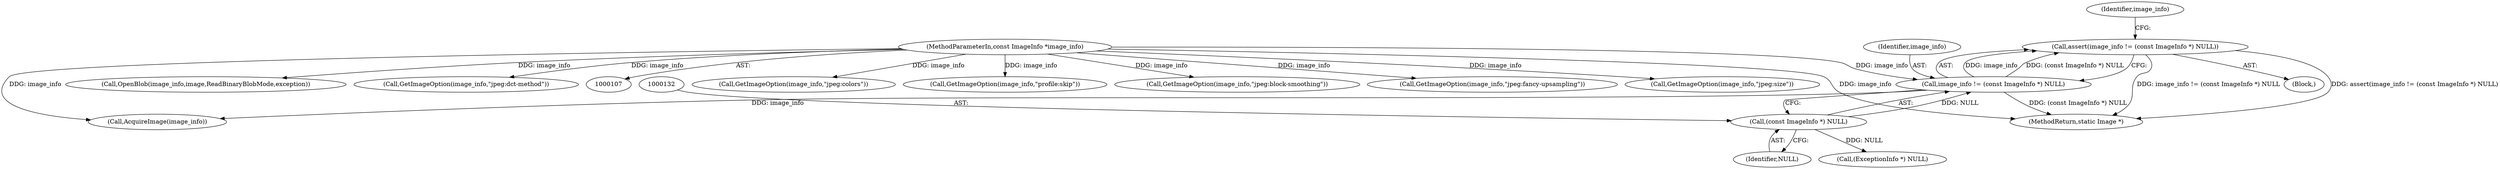 digraph "0_ImageMagick_58cf5bf4fade82e3b510e8f3463a967278a3e410@API" {
"1000128" [label="(Call,assert(image_info != (const ImageInfo *) NULL))"];
"1000129" [label="(Call,image_info != (const ImageInfo *) NULL)"];
"1000108" [label="(MethodParameterIn,const ImageInfo *image_info)"];
"1000131" [label="(Call,(const ImageInfo *) NULL)"];
"1000133" [label="(Identifier,NULL)"];
"1000129" [label="(Call,image_info != (const ImageInfo *) NULL)"];
"1000175" [label="(Call,AcquireImage(image_info))"];
"1000672" [label="(Call,GetImageOption(image_info,\"jpeg:colors\"))"];
"1000320" [label="(Call,GetImageOption(image_info,\"profile:skip\"))"];
"1000697" [label="(Call,GetImageOption(image_info,\"jpeg:block-smoothing\"))"];
"1000130" [label="(Identifier,image_info)"];
"1000806" [label="(Call,GetImageOption(image_info,\"jpeg:fancy-upsampling\"))"];
"1000128" [label="(Call,assert(image_info != (const ImageInfo *) NULL))"];
"1001853" [label="(MethodReturn,static Image *)"];
"1000110" [label="(Block,)"];
"1000490" [label="(Call,GetImageOption(image_info,\"jpeg:size\"))"];
"1000108" [label="(MethodParameterIn,const ImageInfo *image_info)"];
"1000179" [label="(Call,OpenBlob(image_info,image,ReadBinaryBlobMode,exception))"];
"1000724" [label="(Call,GetImageOption(image_info,\"jpeg:dct-method\"))"];
"1000131" [label="(Call,(const ImageInfo *) NULL)"];
"1000137" [label="(Identifier,image_info)"];
"1000158" [label="(Call,(ExceptionInfo *) NULL)"];
"1000128" -> "1000110"  [label="AST: "];
"1000128" -> "1000129"  [label="CFG: "];
"1000129" -> "1000128"  [label="AST: "];
"1000137" -> "1000128"  [label="CFG: "];
"1000128" -> "1001853"  [label="DDG: image_info != (const ImageInfo *) NULL"];
"1000128" -> "1001853"  [label="DDG: assert(image_info != (const ImageInfo *) NULL)"];
"1000129" -> "1000128"  [label="DDG: image_info"];
"1000129" -> "1000128"  [label="DDG: (const ImageInfo *) NULL"];
"1000129" -> "1000131"  [label="CFG: "];
"1000130" -> "1000129"  [label="AST: "];
"1000131" -> "1000129"  [label="AST: "];
"1000129" -> "1001853"  [label="DDG: (const ImageInfo *) NULL"];
"1000108" -> "1000129"  [label="DDG: image_info"];
"1000131" -> "1000129"  [label="DDG: NULL"];
"1000129" -> "1000175"  [label="DDG: image_info"];
"1000108" -> "1000107"  [label="AST: "];
"1000108" -> "1001853"  [label="DDG: image_info"];
"1000108" -> "1000175"  [label="DDG: image_info"];
"1000108" -> "1000179"  [label="DDG: image_info"];
"1000108" -> "1000320"  [label="DDG: image_info"];
"1000108" -> "1000490"  [label="DDG: image_info"];
"1000108" -> "1000672"  [label="DDG: image_info"];
"1000108" -> "1000697"  [label="DDG: image_info"];
"1000108" -> "1000724"  [label="DDG: image_info"];
"1000108" -> "1000806"  [label="DDG: image_info"];
"1000131" -> "1000133"  [label="CFG: "];
"1000132" -> "1000131"  [label="AST: "];
"1000133" -> "1000131"  [label="AST: "];
"1000131" -> "1000158"  [label="DDG: NULL"];
}
